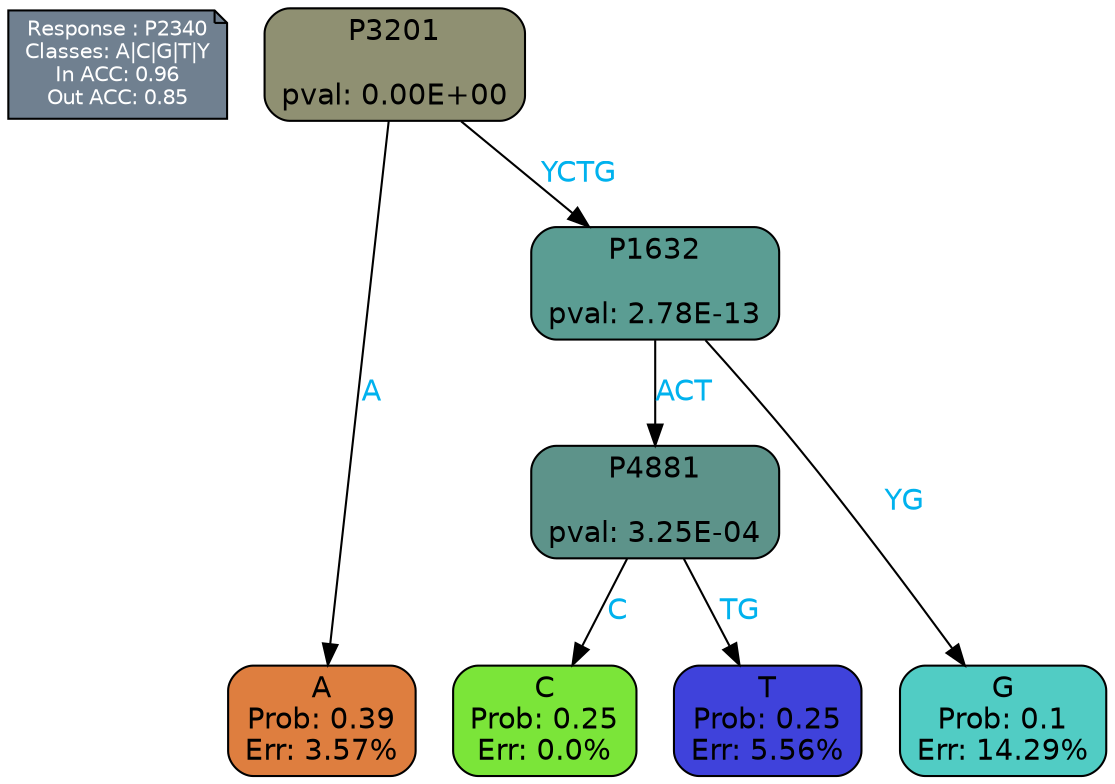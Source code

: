 digraph Tree {
node [shape=box, style="filled, rounded", color="black", fontname=helvetica] ;
graph [ranksep=equally, splines=polylines, bgcolor=transparent, dpi=600] ;
edge [fontname=helvetica] ;
LEGEND [label="Response : P2340
Classes: A|C|G|T|Y
In ACC: 0.96
Out ACC: 0.85
",shape=note,align=left,style=filled,fillcolor="slategray",fontcolor="white",fontsize=10];1 [label="P3201

pval: 0.00E+00", fillcolor="#8f9072"] ;
2 [label="A
Prob: 0.39
Err: 3.57%", fillcolor="#de7e3f"] ;
3 [label="P1632

pval: 2.78E-13", fillcolor="#5b9d93"] ;
4 [label="P4881

pval: 3.25E-04", fillcolor="#5d938a"] ;
5 [label="C
Prob: 0.25
Err: 0.0%", fillcolor="#7be539"] ;
6 [label="T
Prob: 0.25
Err: 5.56%", fillcolor="#3f42db"] ;
7 [label="G
Prob: 0.1
Err: 14.29%", fillcolor="#51ccc4"] ;
1 -> 2 [label="A",fontcolor=deepskyblue2] ;
1 -> 3 [label="YCTG",fontcolor=deepskyblue2] ;
3 -> 4 [label="ACT",fontcolor=deepskyblue2] ;
3 -> 7 [label="YG",fontcolor=deepskyblue2] ;
4 -> 5 [label="C",fontcolor=deepskyblue2] ;
4 -> 6 [label="TG",fontcolor=deepskyblue2] ;
{rank = same; 2;5;6;7;}{rank = same; LEGEND;1;}}